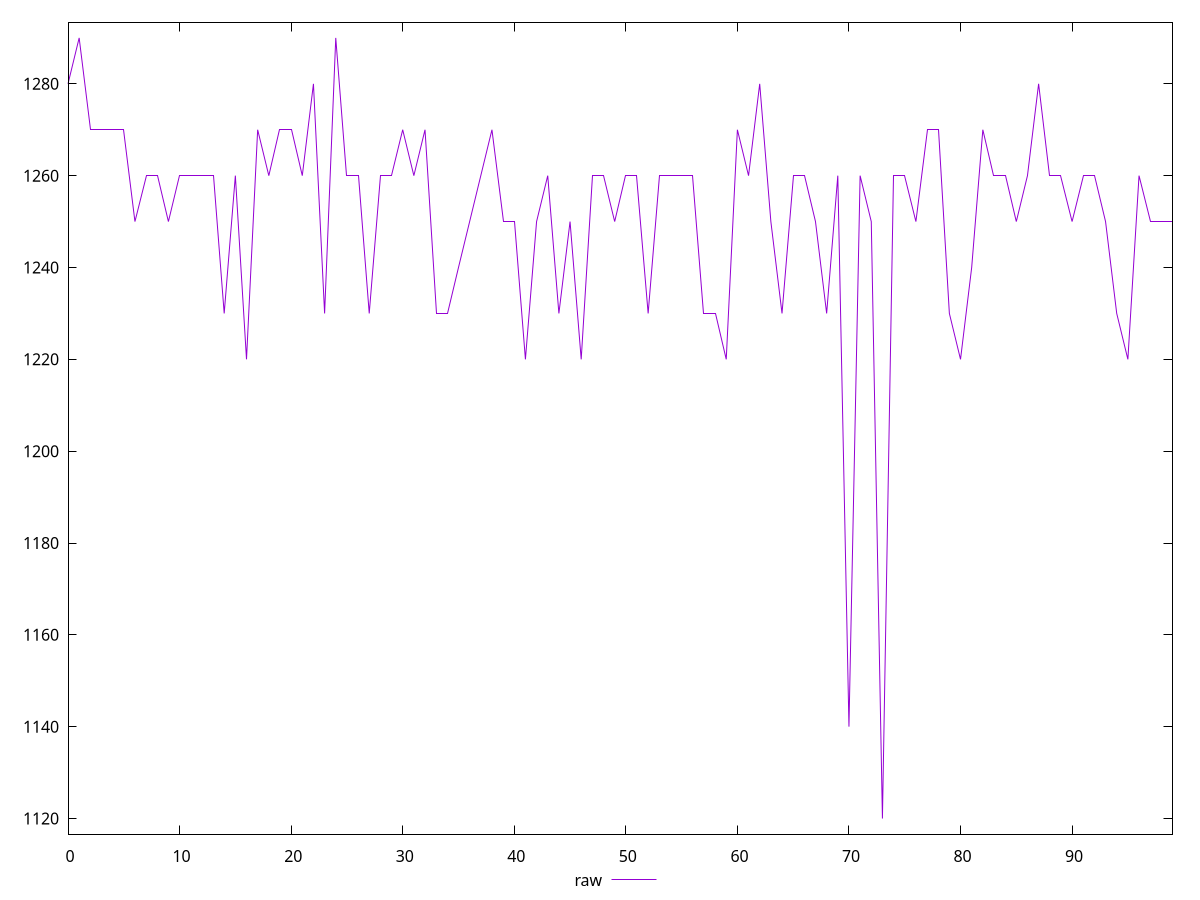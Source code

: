 reset

$raw <<EOF
0 1280
1 1290
2 1270
3 1270
4 1270
5 1270
6 1250
7 1260
8 1260
9 1250
10 1260
11 1260
12 1260
13 1260
14 1230
15 1260
16 1220
17 1270
18 1260
19 1270
20 1270
21 1260
22 1280
23 1230
24 1290
25 1260
26 1260
27 1230
28 1260
29 1260
30 1270
31 1260
32 1270
33 1230
34 1230
35 1240
36 1250
37 1260
38 1270
39 1250
40 1250
41 1220
42 1250
43 1260
44 1230
45 1250
46 1220
47 1260
48 1260
49 1250
50 1260
51 1260
52 1230
53 1260
54 1260
55 1260
56 1260
57 1230
58 1230
59 1220
60 1270
61 1260
62 1280
63 1250
64 1230
65 1260
66 1260
67 1250
68 1230
69 1260
70 1140
71 1260
72 1250
73 1120
74 1260
75 1260
76 1250
77 1270
78 1270
79 1230
80 1220
81 1240
82 1270
83 1260
84 1260
85 1250
86 1260
87 1280
88 1260
89 1260
90 1250
91 1260
92 1260
93 1250
94 1230
95 1220
96 1260
97 1250
98 1250
99 1250
EOF

set key outside below
set xrange [0:99]
set yrange [1116.6:1293.4]
set trange [1116.6:1293.4]
set terminal svg size 640, 500 enhanced background rgb 'white'
set output "reports/report_00031_2021-02-24T23-18-18.084Z/uses-http2/samples/agenda/raw/values.svg"

plot $raw title "raw" with line

reset
